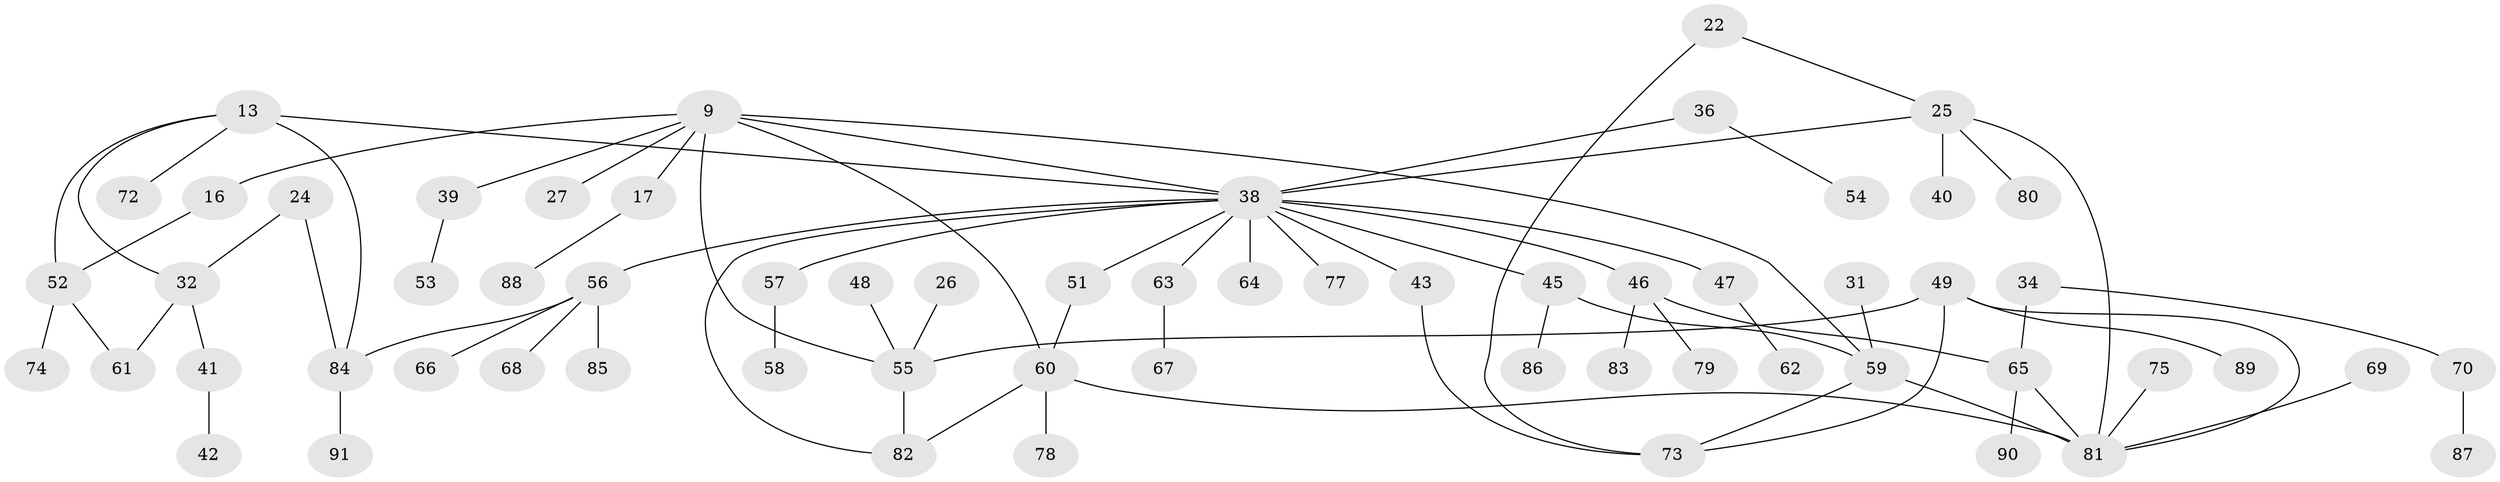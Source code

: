// original degree distribution, {4: 0.10989010989010989, 6: 0.02197802197802198, 5: 0.04395604395604396, 3: 0.16483516483516483, 7: 0.02197802197802198, 9: 0.01098901098901099, 2: 0.25274725274725274, 1: 0.37362637362637363}
// Generated by graph-tools (version 1.1) at 2025/45/03/04/25 21:45:35]
// undirected, 63 vertices, 77 edges
graph export_dot {
graph [start="1"]
  node [color=gray90,style=filled];
  9;
  13 [super="+4"];
  16;
  17;
  22;
  24;
  25 [super="+15"];
  26;
  27;
  31;
  32 [super="+11"];
  34;
  36;
  38 [super="+2+6+7"];
  39;
  40;
  41;
  42;
  43;
  45 [super="+44"];
  46 [super="+28"];
  47;
  48;
  49 [super="+37"];
  51 [super="+50"];
  52;
  53;
  54;
  55 [super="+12+20"];
  56 [super="+21"];
  57;
  58;
  59 [super="+14"];
  60 [super="+19"];
  61;
  62;
  63;
  64;
  65 [super="+33"];
  66;
  67;
  68;
  69;
  70;
  72;
  73;
  74;
  75;
  77;
  78;
  79;
  80;
  81 [super="+29+23+76"];
  82 [super="+35+71"];
  83;
  84;
  85;
  86;
  87;
  88;
  89;
  90;
  91;
  9 -- 16;
  9 -- 17;
  9 -- 27;
  9 -- 39;
  9 -- 59 [weight=2];
  9 -- 38;
  9 -- 55;
  9 -- 60;
  13 -- 72;
  13 -- 52;
  13 -- 38 [weight=2];
  13 -- 84;
  13 -- 32;
  16 -- 52;
  17 -- 88;
  22 -- 73;
  22 -- 25;
  24 -- 84;
  24 -- 32;
  25 -- 40;
  25 -- 38 [weight=2];
  25 -- 80;
  25 -- 81 [weight=2];
  26 -- 55;
  31 -- 59;
  32 -- 61;
  32 -- 41;
  34 -- 70;
  34 -- 65;
  36 -- 54;
  36 -- 38;
  38 -- 64;
  38 -- 77;
  38 -- 43;
  38 -- 63;
  38 -- 57;
  38 -- 47;
  38 -- 56;
  38 -- 45;
  38 -- 46;
  38 -- 51;
  38 -- 82;
  39 -- 53;
  41 -- 42;
  43 -- 73;
  45 -- 86;
  45 -- 59 [weight=2];
  46 -- 83;
  46 -- 65;
  46 -- 79;
  47 -- 62;
  48 -- 55;
  49 -- 89;
  49 -- 55;
  49 -- 73;
  49 -- 81;
  51 -- 60;
  52 -- 61;
  52 -- 74;
  55 -- 82;
  56 -- 66;
  56 -- 85;
  56 -- 84;
  56 -- 68;
  57 -- 58;
  59 -- 73;
  59 -- 81;
  60 -- 78;
  60 -- 81;
  60 -- 82;
  63 -- 67;
  65 -- 81;
  65 -- 90;
  69 -- 81;
  70 -- 87;
  75 -- 81;
  84 -- 91;
}
